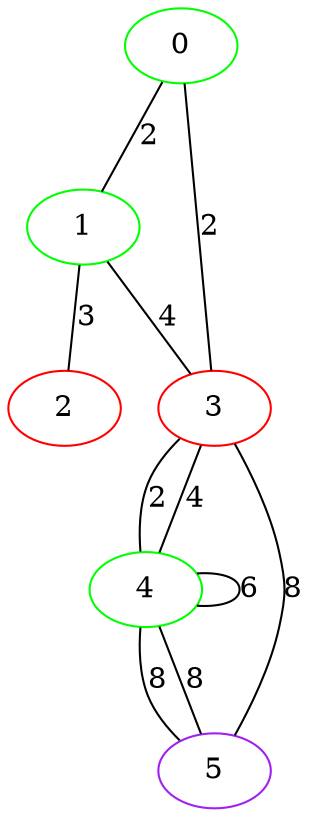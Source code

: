 graph "" {
0 [color=green, weight=2];
1 [color=green, weight=2];
2 [color=red, weight=1];
3 [color=red, weight=1];
4 [color=green, weight=2];
5 [color=purple, weight=4];
0 -- 1  [key=0, label=2];
0 -- 3  [key=0, label=2];
1 -- 2  [key=0, label=3];
1 -- 3  [key=0, label=4];
3 -- 4  [key=0, label=2];
3 -- 4  [key=1, label=4];
3 -- 5  [key=0, label=8];
4 -- 4  [key=0, label=6];
4 -- 5  [key=0, label=8];
4 -- 5  [key=1, label=8];
}
